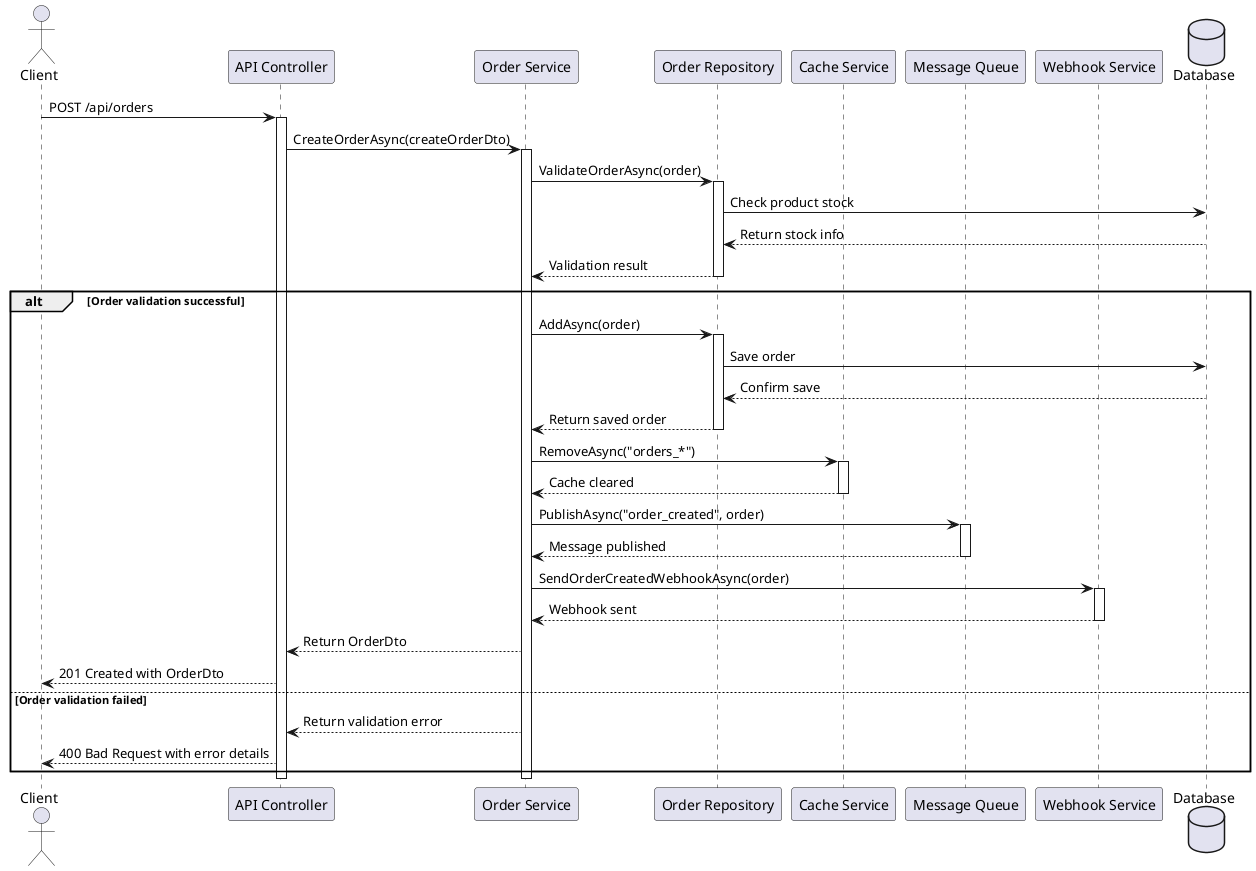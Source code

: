 @startuml Order Creation Sequence

actor Client
participant "API Controller" as API
participant "Order Service" as Service
participant "Order Repository" as Repo
participant "Cache Service" as Cache
participant "Message Queue" as Queue
participant "Webhook Service" as Webhook
database "Database" as DB

Client -> API : POST /api/orders
activate API

API -> Service : CreateOrderAsync(createOrderDto)
activate Service

Service -> Repo : ValidateOrderAsync(order)
activate Repo
Repo -> DB : Check product stock
DB --> Repo : Return stock info
Repo --> Service : Validation result
deactivate Repo

alt Order validation successful
    Service -> Repo : AddAsync(order)
    activate Repo
    Repo -> DB : Save order
    DB --> Repo : Confirm save
    Repo --> Service : Return saved order
    deactivate Repo

    Service -> Cache : RemoveAsync("orders_*")
    activate Cache
    Cache --> Service : Cache cleared
    deactivate Cache

    Service -> Queue : PublishAsync("order_created", order)
    activate Queue
    Queue --> Service : Message published
    deactivate Queue

    Service -> Webhook : SendOrderCreatedWebhookAsync(order)
    activate Webhook
    Webhook --> Service : Webhook sent
    deactivate Webhook

    Service --> API : Return OrderDto
    API --> Client : 201 Created with OrderDto
else Order validation failed
    Service --> API : Return validation error
    API --> Client : 400 Bad Request with error details
end

deactivate Service
deactivate API

@enduml 